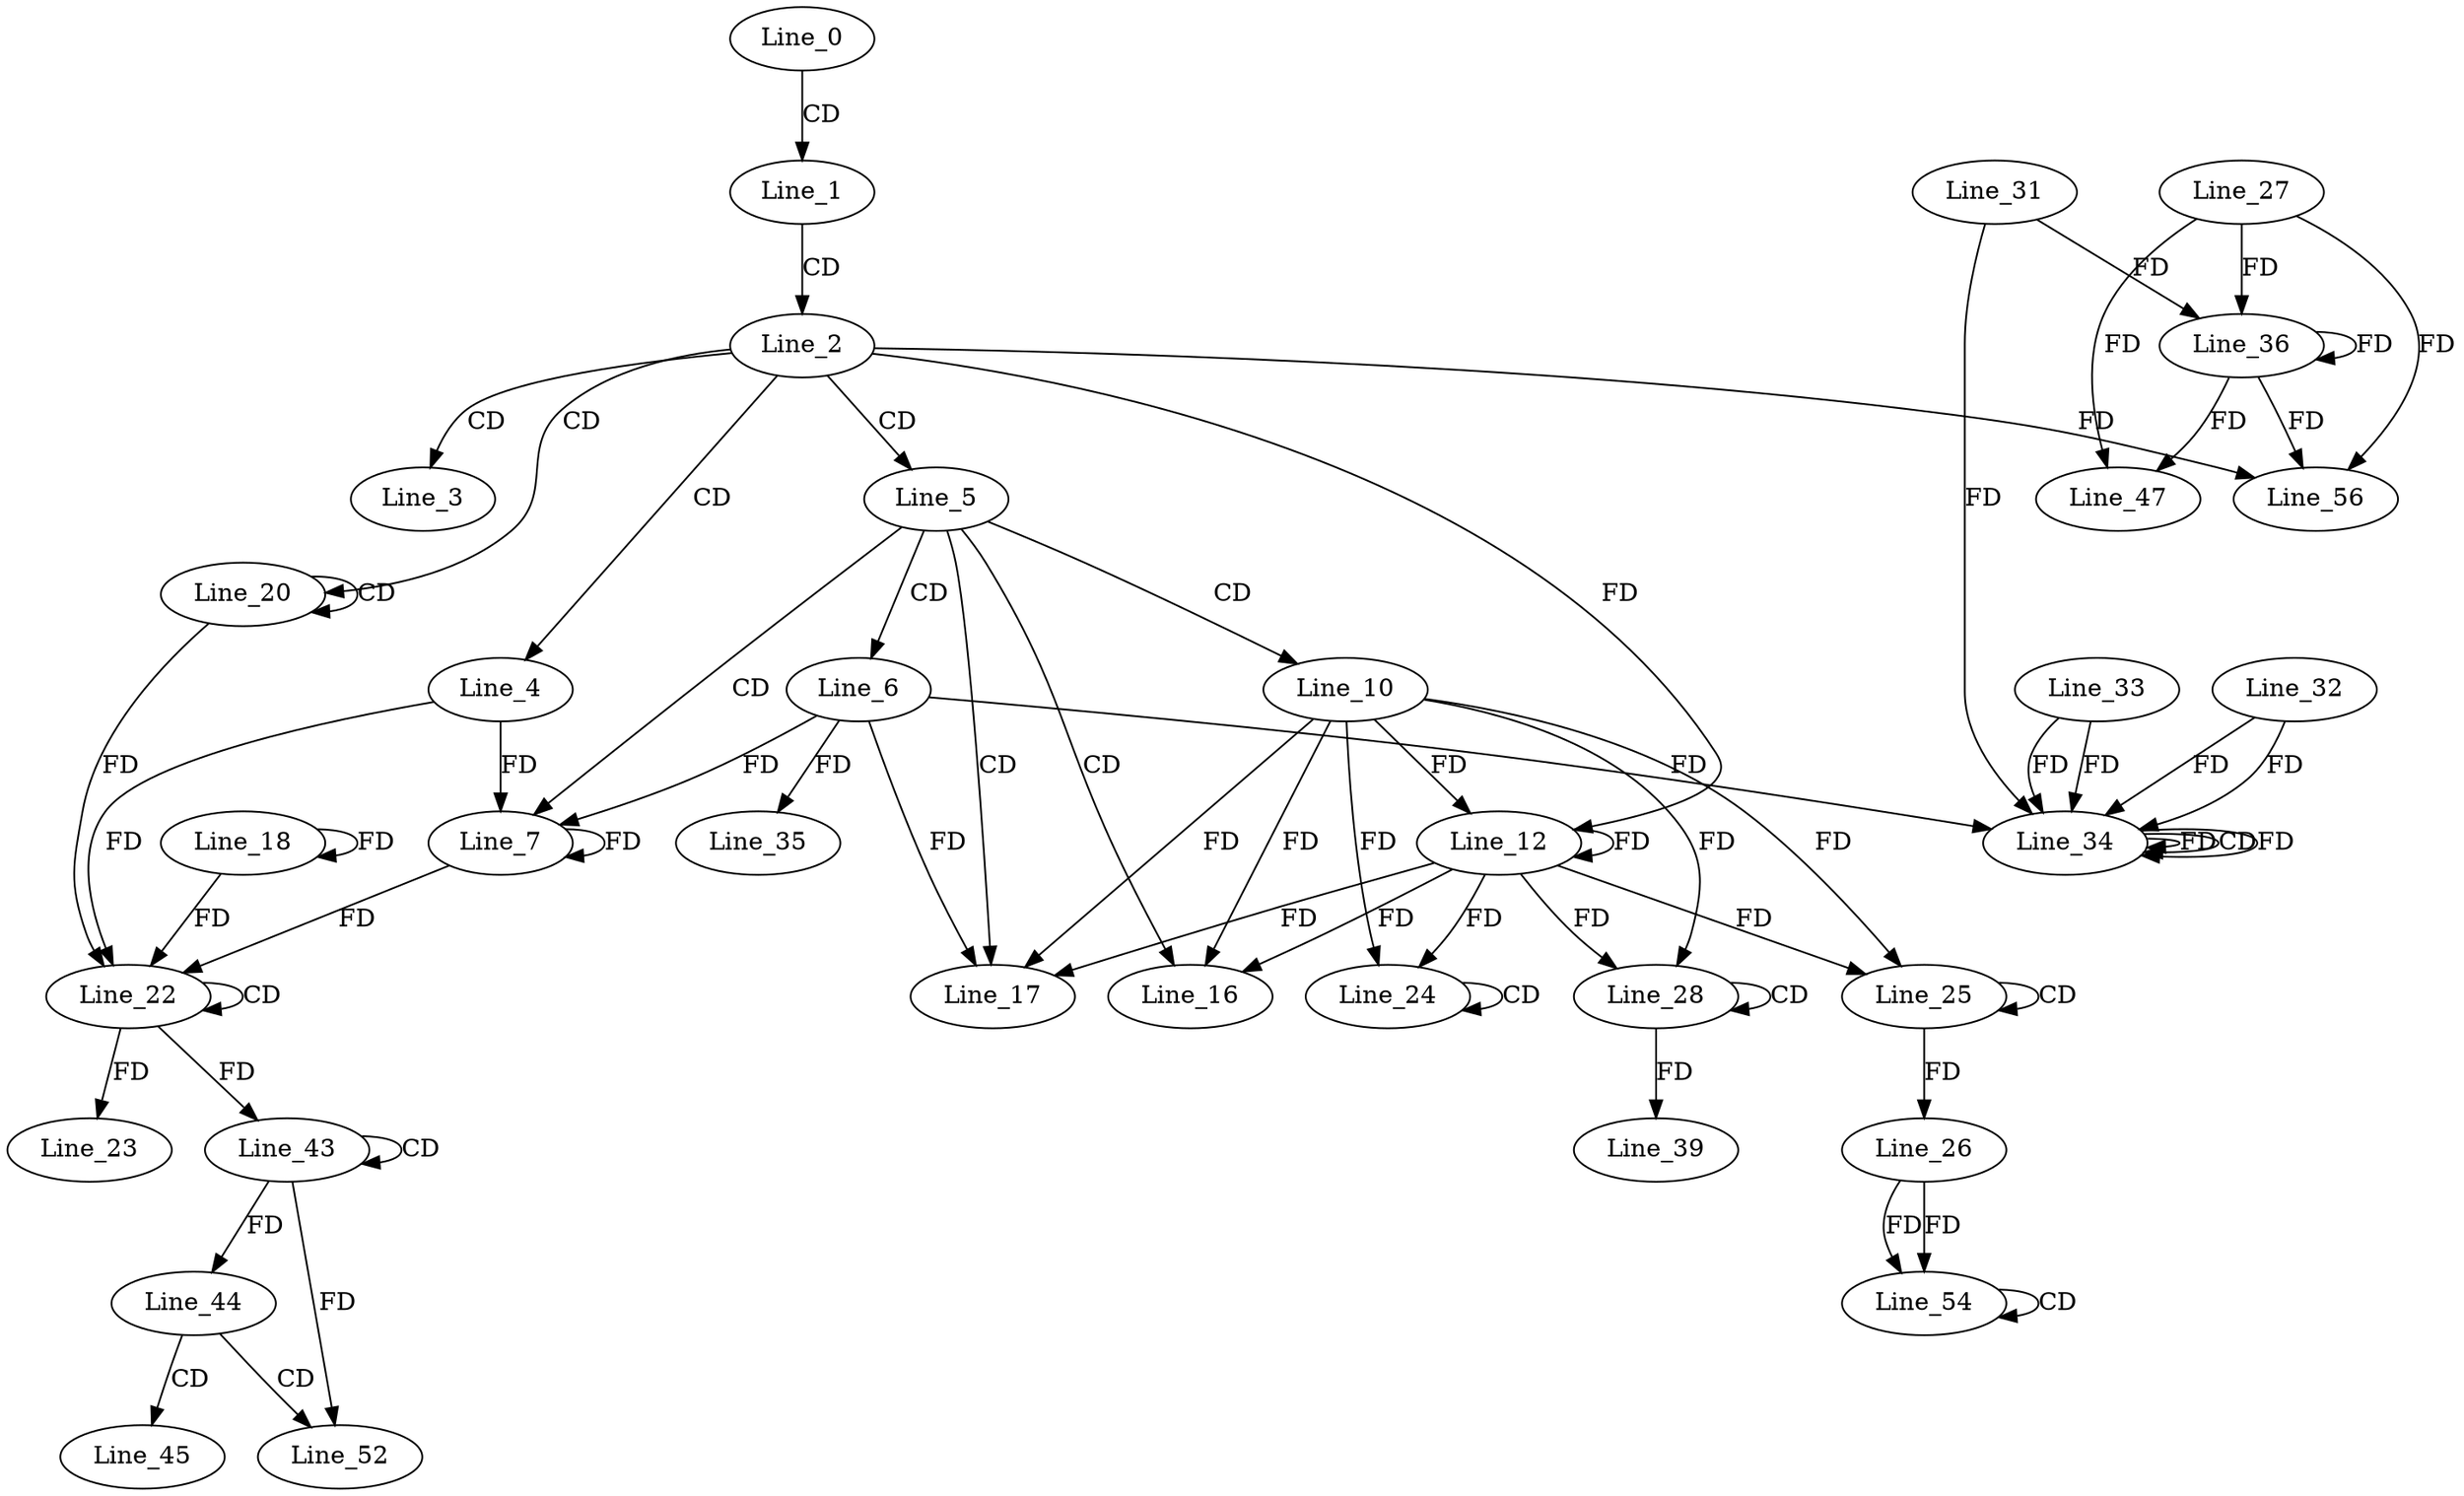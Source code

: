 digraph G {
  Line_0;
  Line_1;
  Line_2;
  Line_3;
  Line_4;
  Line_5;
  Line_6;
  Line_7;
  Line_10;
  Line_12;
  Line_12;
  Line_16;
  Line_17;
  Line_18;
  Line_20;
  Line_20;
  Line_22;
  Line_22;
  Line_23;
  Line_24;
  Line_24;
  Line_25;
  Line_25;
  Line_25;
  Line_26;
  Line_26;
  Line_28;
  Line_28;
  Line_34;
  Line_33;
  Line_34;
  Line_32;
  Line_34;
  Line_34;
  Line_31;
  Line_35;
  Line_27;
  Line_36;
  Line_36;
  Line_39;
  Line_43;
  Line_43;
  Line_43;
  Line_44;
  Line_45;
  Line_47;
  Line_52;
  Line_26;
  Line_54;
  Line_54;
  Line_56;
  Line_0 -> Line_1 [ label="CD" ];
  Line_1 -> Line_2 [ label="CD" ];
  Line_2 -> Line_3 [ label="CD" ];
  Line_2 -> Line_4 [ label="CD" ];
  Line_2 -> Line_5 [ label="CD" ];
  Line_5 -> Line_6 [ label="CD" ];
  Line_5 -> Line_7 [ label="CD" ];
  Line_4 -> Line_7 [ label="FD" ];
  Line_7 -> Line_7 [ label="FD" ];
  Line_6 -> Line_7 [ label="FD" ];
  Line_5 -> Line_10 [ label="CD" ];
  Line_10 -> Line_12 [ label="FD" ];
  Line_12 -> Line_12 [ label="FD" ];
  Line_2 -> Line_12 [ label="FD" ];
  Line_5 -> Line_16 [ label="CD" ];
  Line_10 -> Line_16 [ label="FD" ];
  Line_12 -> Line_16 [ label="FD" ];
  Line_5 -> Line_17 [ label="CD" ];
  Line_6 -> Line_17 [ label="FD" ];
  Line_10 -> Line_17 [ label="FD" ];
  Line_12 -> Line_17 [ label="FD" ];
  Line_18 -> Line_18 [ label="FD" ];
  Line_2 -> Line_20 [ label="CD" ];
  Line_20 -> Line_20 [ label="CD" ];
  Line_22 -> Line_22 [ label="CD" ];
  Line_20 -> Line_22 [ label="FD" ];
  Line_4 -> Line_22 [ label="FD" ];
  Line_7 -> Line_22 [ label="FD" ];
  Line_18 -> Line_22 [ label="FD" ];
  Line_22 -> Line_23 [ label="FD" ];
  Line_10 -> Line_24 [ label="FD" ];
  Line_12 -> Line_24 [ label="FD" ];
  Line_24 -> Line_24 [ label="CD" ];
  Line_25 -> Line_25 [ label="CD" ];
  Line_10 -> Line_25 [ label="FD" ];
  Line_12 -> Line_25 [ label="FD" ];
  Line_25 -> Line_26 [ label="FD" ];
  Line_28 -> Line_28 [ label="CD" ];
  Line_10 -> Line_28 [ label="FD" ];
  Line_12 -> Line_28 [ label="FD" ];
  Line_34 -> Line_34 [ label="FD" ];
  Line_33 -> Line_34 [ label="FD" ];
  Line_6 -> Line_34 [ label="FD" ];
  Line_32 -> Line_34 [ label="FD" ];
  Line_34 -> Line_34 [ label="CD" ];
  Line_31 -> Line_34 [ label="FD" ];
  Line_32 -> Line_34 [ label="FD" ];
  Line_34 -> Line_34 [ label="FD" ];
  Line_33 -> Line_34 [ label="FD" ];
  Line_6 -> Line_35 [ label="FD" ];
  Line_27 -> Line_36 [ label="FD" ];
  Line_36 -> Line_36 [ label="FD" ];
  Line_31 -> Line_36 [ label="FD" ];
  Line_28 -> Line_39 [ label="FD" ];
  Line_43 -> Line_43 [ label="CD" ];
  Line_22 -> Line_43 [ label="FD" ];
  Line_43 -> Line_44 [ label="FD" ];
  Line_44 -> Line_45 [ label="CD" ];
  Line_27 -> Line_47 [ label="FD" ];
  Line_36 -> Line_47 [ label="FD" ];
  Line_44 -> Line_52 [ label="CD" ];
  Line_43 -> Line_52 [ label="FD" ];
  Line_26 -> Line_54 [ label="FD" ];
  Line_54 -> Line_54 [ label="CD" ];
  Line_26 -> Line_54 [ label="FD" ];
  Line_27 -> Line_56 [ label="FD" ];
  Line_36 -> Line_56 [ label="FD" ];
  Line_2 -> Line_56 [ label="FD" ];
}
